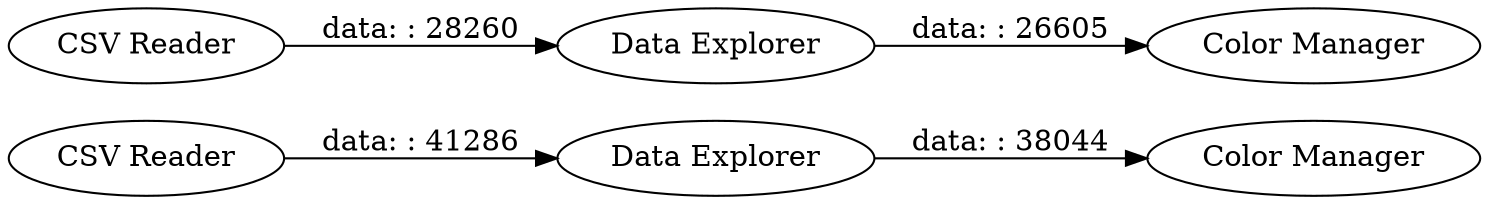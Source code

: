 digraph {
	"-7469709122641832320_4" [label="Color Manager"]
	"-7469709122641832320_5" [label="Data Explorer"]
	"-7469709122641832320_2" [label="CSV Reader"]
	"-7469709122641832320_3" [label="Data Explorer"]
	"-7469709122641832320_6" [label="Color Manager"]
	"-7469709122641832320_1" [label="CSV Reader"]
	"-7469709122641832320_1" -> "-7469709122641832320_3" [label="data: : 41286"]
	"-7469709122641832320_2" -> "-7469709122641832320_5" [label="data: : 28260"]
	"-7469709122641832320_5" -> "-7469709122641832320_6" [label="data: : 26605"]
	"-7469709122641832320_3" -> "-7469709122641832320_4" [label="data: : 38044"]
	rankdir=LR
}
